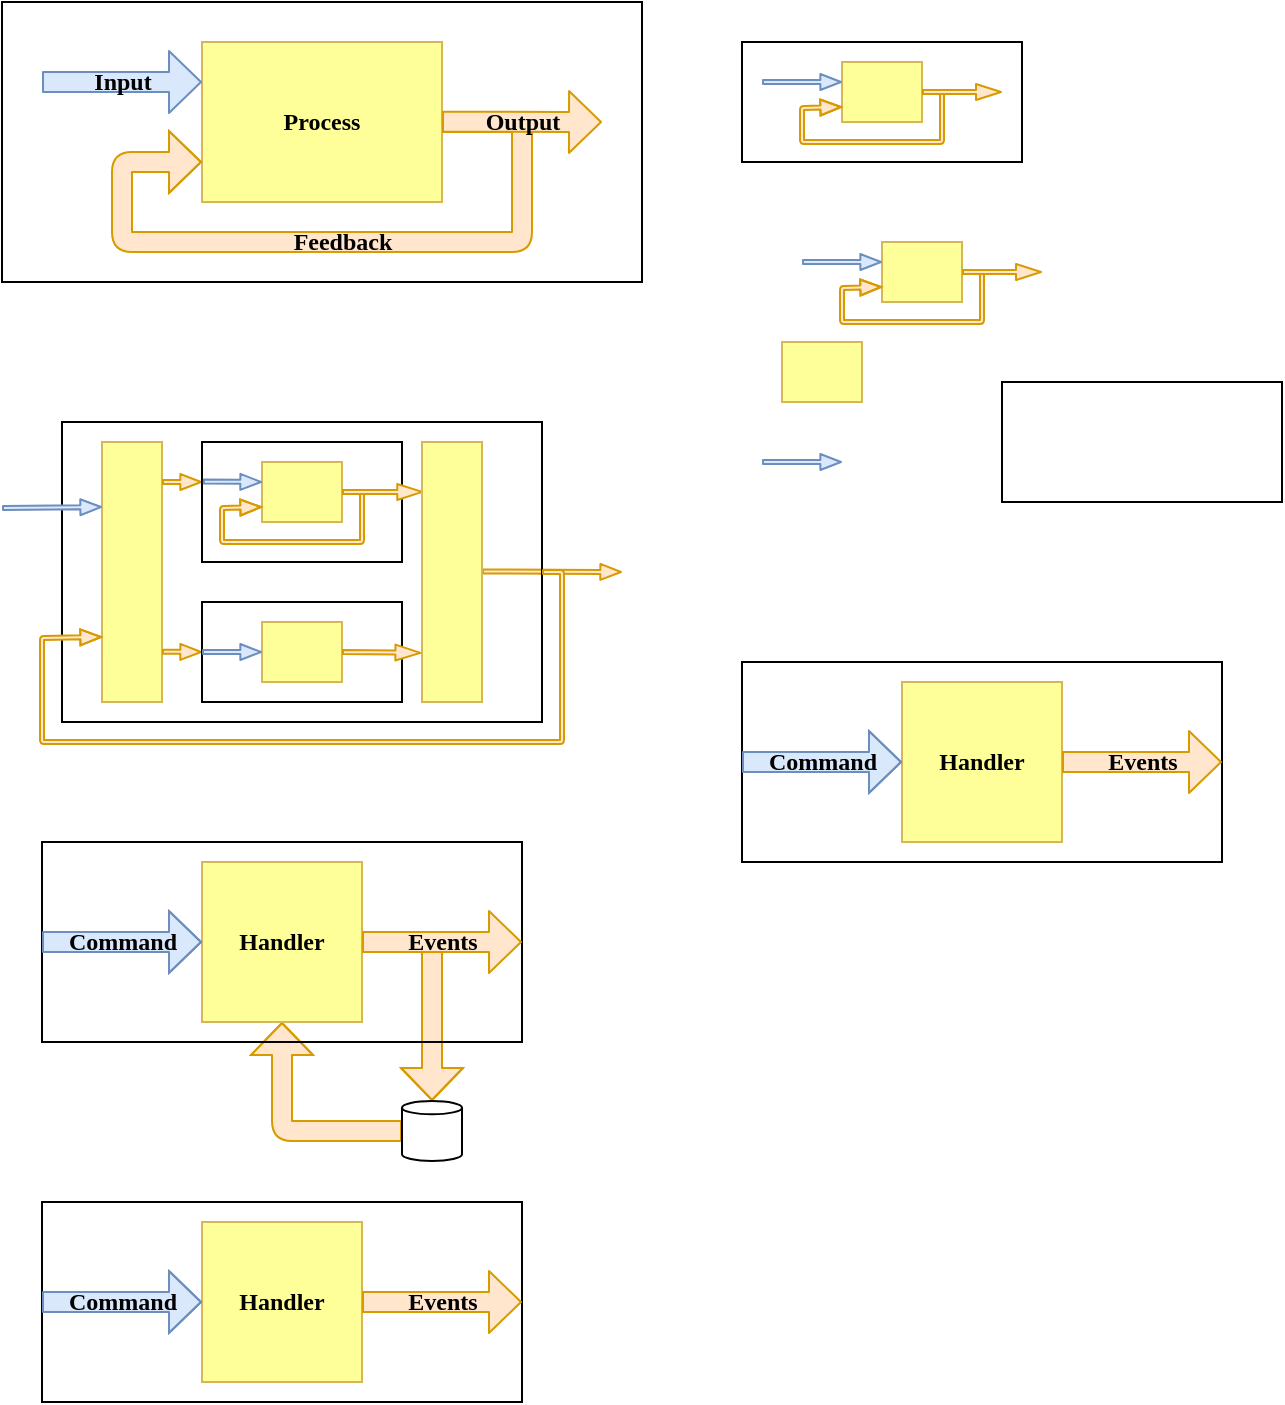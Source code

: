 <mxfile version="14.5.1" type="device" pages="2"><diagram id="7BG3YDX6JiIaNdgPsYj7" name="Systems"><mxGraphModel dx="1086" dy="966" grid="1" gridSize="10" guides="1" tooltips="1" connect="1" arrows="1" fold="1" page="1" pageScale="1" pageWidth="827" pageHeight="1169" math="0" shadow="0"><root><mxCell id="4TQ-ThSJnhDUvloXZeIC-0"/><mxCell id="4TQ-ThSJnhDUvloXZeIC-1" parent="4TQ-ThSJnhDUvloXZeIC-0"/><mxCell id="-zTfZCAao_Tt1AUZ8y96-215" style="edgeStyle=orthogonalEdgeStyle;shape=flexArrow;rounded=1;jumpStyle=none;orthogonalLoop=1;jettySize=auto;html=1;labelBackgroundColor=#ffffff;startSize=5;endArrow=block;endFill=0;strokeColor=#d79b00;strokeWidth=1;fillColor=#ffe6cc;fontFamily=Lucida Console;fontSize=11;fontColor=#000000;endSize=5;" parent="4TQ-ThSJnhDUvloXZeIC-1" source="-zTfZCAao_Tt1AUZ8y96-213" target="-zTfZCAao_Tt1AUZ8y96-203" edge="1"><mxGeometry relative="1" as="geometry"/></mxCell><mxCell id="-zTfZCAao_Tt1AUZ8y96-216" style="edgeStyle=orthogonalEdgeStyle;shape=flexArrow;rounded=1;jumpStyle=none;orthogonalLoop=1;jettySize=auto;html=1;labelBackgroundColor=#ffffff;startSize=5;endArrow=block;endFill=0;strokeColor=#d79b00;strokeWidth=1;fillColor=#ffe6cc;fontFamily=Lucida Console;fontSize=11;fontColor=#000000;exitX=1;exitY=0.5;exitDx=0;exitDy=0;entryX=0.5;entryY=0;entryDx=0;entryDy=0;entryPerimeter=0;endSize=5;" parent="4TQ-ThSJnhDUvloXZeIC-1" source="-zTfZCAao_Tt1AUZ8y96-203" target="-zTfZCAao_Tt1AUZ8y96-213" edge="1"><mxGeometry relative="1" as="geometry"><mxPoint x="275" y="500" as="targetPoint"/></mxGeometry></mxCell><mxCell id="-zTfZCAao_Tt1AUZ8y96-124" value="" style="group" parent="4TQ-ThSJnhDUvloXZeIC-1" vertex="1" connectable="0"><mxGeometry x="60" y="20" width="320" height="140" as="geometry"/></mxCell><mxCell id="5QeO_So_SogcFEsCQbKS-0" value="Process" style="rounded=0;whiteSpace=wrap;html=1;strokeColor=#d6b656;fontSize=12;fontFamily=Lucida Console;fontStyle=1;labelBackgroundColor=none;fillColor=#FFFF99;container=0;" parent="-zTfZCAao_Tt1AUZ8y96-124" vertex="1"><mxGeometry x="100" y="20" width="120" height="80" as="geometry"/></mxCell><mxCell id="-zTfZCAao_Tt1AUZ8y96-7" value="" style="endArrow=block;html=1;strokeWidth=1;shape=flexArrow;fontFamily=Lucida Console;endFill=0;fillColor=#dae8fc;strokeColor=#6c8ebf;startSize=5;endSize=5;entryX=0;entryY=0.25;entryDx=0;entryDy=0;" parent="-zTfZCAao_Tt1AUZ8y96-124" target="5QeO_So_SogcFEsCQbKS-0" edge="1"><mxGeometry x="-20" y="20" as="geometry"><mxPoint x="20" y="40" as="sourcePoint"/><mxPoint x="100" y="50" as="targetPoint"/></mxGeometry></mxCell><mxCell id="-zTfZCAao_Tt1AUZ8y96-8" value="Input" style="edgeLabel;resizable=0;html=1;align=center;verticalAlign=middle;labelBackgroundColor=none;fontSize=12;fontFamily=Lucida Console;fontStyle=1;container=0;" parent="-zTfZCAao_Tt1AUZ8y96-7" connectable="0" vertex="1"><mxGeometry relative="1" as="geometry"/></mxCell><mxCell id="-zTfZCAao_Tt1AUZ8y96-19" value="" style="endArrow=block;html=1;edgeStyle=orthogonalEdgeStyle;strokeWidth=1;fontFamily=Lucida Console;labelBackgroundColor=#ffffff;labelBorderColor=none;jumpStyle=none;entryX=0;entryY=0.75;entryDx=0;entryDy=0;shape=flexArrow;endFill=0;strokeColor=#d79b00;fillColor=#ffe6cc;endSize=5;startSize=5;exitX=1;exitY=0.5;exitDx=0;exitDy=0;" parent="-zTfZCAao_Tt1AUZ8y96-124" source="5QeO_So_SogcFEsCQbKS-0" target="5QeO_So_SogcFEsCQbKS-0" edge="1"><mxGeometry x="-20" y="20" as="geometry"><mxPoint x="250" y="50" as="sourcePoint"/><mxPoint x="-10" y="100" as="targetPoint"/><Array as="points"><mxPoint x="260" y="60"/><mxPoint x="260" y="120"/><mxPoint x="60" y="120"/><mxPoint x="60" y="80"/></Array></mxGeometry></mxCell><mxCell id="-zTfZCAao_Tt1AUZ8y96-20" value="Feedback" style="edgeLabel;resizable=0;html=1;align=center;verticalAlign=middle;fontSize=12;fontFamily=Lucida Console;fontStyle=1;labelBackgroundColor=none;container=0;" parent="-zTfZCAao_Tt1AUZ8y96-19" connectable="0" vertex="1"><mxGeometry relative="1" as="geometry"/></mxCell><mxCell id="-zTfZCAao_Tt1AUZ8y96-22" value="" style="rounded=0;whiteSpace=wrap;html=1;labelBackgroundColor=none;fontFamily=Lucida Console;fontSize=12;fontColor=#000000;align=center;fillColor=none;container=0;" parent="-zTfZCAao_Tt1AUZ8y96-124" vertex="1"><mxGeometry width="320" height="140" as="geometry"/></mxCell><mxCell id="-zTfZCAao_Tt1AUZ8y96-9" value="" style="endArrow=block;html=1;fontFamily=Lucida Console;fontSize=11;fontColor=#000000;align=center;strokeColor=#d79b00;strokeWidth=1;shape=flexArrow;endFill=0;fillColor=#ffe6cc;endSize=5;startSize=5;" parent="-zTfZCAao_Tt1AUZ8y96-124" edge="1"><mxGeometry x="-30" y="10.17" as="geometry"><mxPoint x="220.0" y="59.83" as="sourcePoint"/><mxPoint x="300" y="60" as="targetPoint"/></mxGeometry></mxCell><mxCell id="-zTfZCAao_Tt1AUZ8y96-10" value="Output" style="edgeLabel;resizable=0;html=1;align=center;verticalAlign=middle;fontSize=12;fontFamily=Lucida Console;labelPosition=center;verticalLabelPosition=top;fontStyle=1;labelBackgroundColor=none;container=0;" parent="-zTfZCAao_Tt1AUZ8y96-9" connectable="0" vertex="1"><mxGeometry relative="1" as="geometry"/></mxCell><mxCell id="-zTfZCAao_Tt1AUZ8y96-146" value="" style="group" parent="4TQ-ThSJnhDUvloXZeIC-1" vertex="1" connectable="0"><mxGeometry x="430" y="40" width="140" height="60" as="geometry"/></mxCell><mxCell id="-zTfZCAao_Tt1AUZ8y96-135" value="" style="rounded=0;whiteSpace=wrap;html=1;strokeColor=#d6b656;fontSize=12;fontFamily=Lucida Console;fontStyle=1;labelBackgroundColor=none;fillColor=#FFFF99;container=0;" parent="-zTfZCAao_Tt1AUZ8y96-146" vertex="1"><mxGeometry x="50" y="10" width="40" height="30" as="geometry"/></mxCell><mxCell id="-zTfZCAao_Tt1AUZ8y96-140" value="" style="rounded=0;whiteSpace=wrap;html=1;labelBackgroundColor=none;fontFamily=Lucida Console;fontSize=12;fontColor=#000000;align=center;fillColor=none;container=0;" parent="-zTfZCAao_Tt1AUZ8y96-146" vertex="1"><mxGeometry width="140" height="60" as="geometry"/></mxCell><mxCell id="-zTfZCAao_Tt1AUZ8y96-144" value="" style="endArrow=block;html=1;fontFamily=Lucida Console;fontSize=11;fontColor=#000000;align=center;strokeColor=#6c8ebf;strokeWidth=1;endFill=0;fillColor=#dae8fc;shadow=0;rounded=1;sketch=0;endWidth=5;shape=flexArrow;width=2;endSize=3.11;startSize=3;startWidth=5;" parent="-zTfZCAao_Tt1AUZ8y96-146" edge="1"><mxGeometry x="-240" y="-39.66" as="geometry"><mxPoint x="10" y="20" as="sourcePoint"/><mxPoint x="50" y="20" as="targetPoint"/><Array as="points"/></mxGeometry></mxCell><mxCell id="-zTfZCAao_Tt1AUZ8y96-145" value="" style="endArrow=block;html=1;fontFamily=Lucida Console;fontSize=11;fontColor=#000000;align=center;strokeColor=#d79b00;strokeWidth=1;endFill=0;fillColor=#ffe6cc;shadow=0;rounded=1;sketch=0;endWidth=5;shape=flexArrow;width=2;endSize=3.11;startSize=3;exitX=1;exitY=0.5;exitDx=0;exitDy=0;entryX=0;entryY=0.75;entryDx=0;entryDy=0;" parent="-zTfZCAao_Tt1AUZ8y96-146" source="-zTfZCAao_Tt1AUZ8y96-135" target="-zTfZCAao_Tt1AUZ8y96-135" edge="1"><mxGeometry x="-110" y="-19.66" as="geometry"><mxPoint x="140" y="40" as="sourcePoint"/><mxPoint y="40" as="targetPoint"/><Array as="points"><mxPoint x="100" y="25"/><mxPoint x="100" y="40"/><mxPoint x="100" y="50"/><mxPoint x="70" y="50"/><mxPoint x="30" y="50"/><mxPoint x="30" y="33"/></Array></mxGeometry></mxCell><mxCell id="-zTfZCAao_Tt1AUZ8y96-141" value="" style="endArrow=block;html=1;fontFamily=Lucida Console;fontSize=11;fontColor=#000000;align=center;strokeColor=#d79b00;strokeWidth=1;endFill=0;fillColor=#ffe6cc;shadow=0;rounded=1;sketch=0;endWidth=5;shape=flexArrow;width=2;endSize=3.83;startSize=3;exitX=1;exitY=0.5;exitDx=0;exitDy=0;orthogonalLoop=0;" parent="-zTfZCAao_Tt1AUZ8y96-146" source="-zTfZCAao_Tt1AUZ8y96-135" edge="1"><mxGeometry x="-120" y="-29.66" as="geometry"><mxPoint x="130" y="20" as="sourcePoint"/><mxPoint x="130" y="25" as="targetPoint"/><Array as="points"/></mxGeometry></mxCell><mxCell id="-zTfZCAao_Tt1AUZ8y96-166" value="" style="rounded=0;whiteSpace=wrap;html=1;strokeColor=#d6b656;fontSize=12;fontFamily=Lucida Console;fontStyle=1;labelBackgroundColor=none;fillColor=#FFFF99;container=0;" parent="4TQ-ThSJnhDUvloXZeIC-1" vertex="1"><mxGeometry x="500" y="140" width="40" height="30" as="geometry"/></mxCell><mxCell id="-zTfZCAao_Tt1AUZ8y96-167" value="" style="rounded=0;whiteSpace=wrap;html=1;labelBackgroundColor=none;fontFamily=Lucida Console;fontSize=12;fontColor=#000000;align=center;fillColor=none;container=0;" parent="4TQ-ThSJnhDUvloXZeIC-1" vertex="1"><mxGeometry x="560" y="210" width="140" height="60" as="geometry"/></mxCell><mxCell id="-zTfZCAao_Tt1AUZ8y96-168" value="" style="endArrow=block;html=1;fontFamily=Lucida Console;fontSize=11;fontColor=#000000;align=center;strokeColor=#6c8ebf;strokeWidth=1;endFill=0;fillColor=#dae8fc;shadow=0;rounded=1;sketch=0;endWidth=5;shape=flexArrow;width=2;endSize=3.11;startSize=3;startWidth=5;" parent="4TQ-ThSJnhDUvloXZeIC-1" edge="1"><mxGeometry x="210" y="90.34" as="geometry"><mxPoint x="460" y="150" as="sourcePoint"/><mxPoint x="500" y="150" as="targetPoint"/><Array as="points"/></mxGeometry></mxCell><mxCell id="-zTfZCAao_Tt1AUZ8y96-169" value="" style="endArrow=block;html=1;fontFamily=Lucida Console;fontSize=11;fontColor=#000000;align=center;strokeColor=#d79b00;strokeWidth=1;endFill=0;fillColor=#ffe6cc;shadow=0;rounded=1;sketch=0;endWidth=5;shape=flexArrow;width=2;endSize=3.11;startSize=3;exitX=1;exitY=0.5;exitDx=0;exitDy=0;entryX=0;entryY=0.75;entryDx=0;entryDy=0;" parent="4TQ-ThSJnhDUvloXZeIC-1" source="-zTfZCAao_Tt1AUZ8y96-166" target="-zTfZCAao_Tt1AUZ8y96-166" edge="1"><mxGeometry x="340" y="110.34" as="geometry"><mxPoint x="590" y="170" as="sourcePoint"/><mxPoint x="450" y="170" as="targetPoint"/><Array as="points"><mxPoint x="550" y="155"/><mxPoint x="550" y="170"/><mxPoint x="550" y="180"/><mxPoint x="520" y="180"/><mxPoint x="480" y="180"/><mxPoint x="480" y="163"/></Array></mxGeometry></mxCell><mxCell id="-zTfZCAao_Tt1AUZ8y96-170" value="" style="endArrow=block;html=1;fontFamily=Lucida Console;fontSize=11;fontColor=#000000;align=center;strokeColor=#d79b00;strokeWidth=1;endFill=0;fillColor=#ffe6cc;shadow=0;rounded=1;sketch=0;endWidth=5;shape=flexArrow;width=2;endSize=3.83;startSize=3;exitX=1;exitY=0.5;exitDx=0;exitDy=0;orthogonalLoop=0;" parent="4TQ-ThSJnhDUvloXZeIC-1" source="-zTfZCAao_Tt1AUZ8y96-166" edge="1"><mxGeometry x="330" y="100.34" as="geometry"><mxPoint x="580" y="150" as="sourcePoint"/><mxPoint x="580" y="155" as="targetPoint"/><Array as="points"/></mxGeometry></mxCell><mxCell id="-zTfZCAao_Tt1AUZ8y96-174" value="" style="rounded=0;whiteSpace=wrap;html=1;strokeColor=#d6b656;fontSize=12;fontFamily=Lucida Console;fontStyle=1;labelBackgroundColor=none;fillColor=#FFFF99;container=0;" parent="4TQ-ThSJnhDUvloXZeIC-1" vertex="1"><mxGeometry x="450" y="190" width="40" height="30" as="geometry"/></mxCell><mxCell id="-zTfZCAao_Tt1AUZ8y96-175" value="" style="endArrow=block;html=1;fontFamily=Lucida Console;fontSize=11;fontColor=#000000;align=center;strokeColor=#6c8ebf;strokeWidth=1;endFill=0;fillColor=#dae8fc;shadow=0;rounded=1;sketch=0;endWidth=5;shape=flexArrow;width=2;endSize=3.11;startSize=3;startWidth=5;" parent="4TQ-ThSJnhDUvloXZeIC-1" edge="1"><mxGeometry x="194" y="190.1" as="geometry"><mxPoint x="440" y="250" as="sourcePoint"/><mxPoint x="480" y="250" as="targetPoint"/><Array as="points"/></mxGeometry></mxCell><mxCell id="-zTfZCAao_Tt1AUZ8y96-182" value="" style="group" parent="4TQ-ThSJnhDUvloXZeIC-1" vertex="1" connectable="0"><mxGeometry x="60" y="230" width="310" height="160" as="geometry"/></mxCell><mxCell id="-zTfZCAao_Tt1AUZ8y96-173" value="" style="endArrow=block;html=1;fontFamily=Lucida Console;fontSize=11;fontColor=#000000;align=center;strokeColor=#d79b00;strokeWidth=1;endFill=0;fillColor=#ffe6cc;shadow=0;rounded=1;sketch=0;endWidth=5;shape=flexArrow;width=2;endSize=3.11;startSize=3;" parent="-zTfZCAao_Tt1AUZ8y96-182" edge="1"><mxGeometry x="190" y="-24.9" as="geometry"><mxPoint x="240" y="74.76" as="sourcePoint"/><mxPoint x="310" y="75" as="targetPoint"/><Array as="points"/></mxGeometry></mxCell><mxCell id="-zTfZCAao_Tt1AUZ8y96-181" value="" style="group" parent="-zTfZCAao_Tt1AUZ8y96-182" vertex="1" connectable="0"><mxGeometry width="280" height="160" as="geometry"/></mxCell><mxCell id="-zTfZCAao_Tt1AUZ8y96-178" value="" style="rounded=0;whiteSpace=wrap;html=1;labelBackgroundColor=none;fontFamily=Lucida Console;fontSize=12;fontColor=#000000;align=center;fillColor=none;container=0;" parent="-zTfZCAao_Tt1AUZ8y96-181" vertex="1"><mxGeometry x="30" width="240" height="150" as="geometry"/></mxCell><mxCell id="-zTfZCAao_Tt1AUZ8y96-164" value="" style="rounded=0;whiteSpace=wrap;html=1;labelBackgroundColor=none;fillColor=#FFFF99;fontFamily=Lucida Console;fontSize=12;fontColor=#000000;align=center;fontStyle=1;strokeColor=#d6b656;" parent="-zTfZCAao_Tt1AUZ8y96-181" vertex="1"><mxGeometry x="50" y="10" width="30" height="130" as="geometry"/></mxCell><mxCell id="-zTfZCAao_Tt1AUZ8y96-171" value="" style="endArrow=block;html=1;fontFamily=Lucida Console;fontSize=11;fontColor=#000000;align=center;strokeColor=#6c8ebf;strokeWidth=1;endFill=0;fillColor=#dae8fc;shadow=0;rounded=1;sketch=0;endWidth=5;shape=flexArrow;width=2;endSize=3.11;startSize=3;startWidth=5;entryX=0;entryY=0.25;entryDx=0;entryDy=0;" parent="-zTfZCAao_Tt1AUZ8y96-181" target="-zTfZCAao_Tt1AUZ8y96-164" edge="1"><mxGeometry x="-266" y="15.1" as="geometry"><mxPoint y="43" as="sourcePoint"/><mxPoint x="30" y="74.76" as="targetPoint"/><Array as="points"/></mxGeometry></mxCell><mxCell id="-zTfZCAao_Tt1AUZ8y96-176" value="" style="endArrow=block;html=1;fontFamily=Lucida Console;fontSize=11;fontColor=#000000;align=center;strokeColor=#d79b00;strokeWidth=1;endFill=0;fillColor=#ffe6cc;shadow=0;rounded=1;sketch=0;endWidth=5;shape=flexArrow;width=2;endSize=3.11;startSize=3;" parent="-zTfZCAao_Tt1AUZ8y96-181" edge="1"><mxGeometry x="30" y="15.22" as="geometry"><mxPoint x="80" y="114.88" as="sourcePoint"/><mxPoint x="100" y="115" as="targetPoint"/><Array as="points"/></mxGeometry></mxCell><mxCell id="-zTfZCAao_Tt1AUZ8y96-177" value="" style="endArrow=block;html=1;fontFamily=Lucida Console;fontSize=11;fontColor=#000000;align=center;strokeColor=#d79b00;strokeWidth=1;endFill=0;fillColor=#ffe6cc;shadow=0;rounded=1;sketch=0;endWidth=5;shape=flexArrow;width=2;endSize=3.11;startSize=3;" parent="-zTfZCAao_Tt1AUZ8y96-181" edge="1"><mxGeometry x="30" y="-69.66" as="geometry"><mxPoint x="80" y="30" as="sourcePoint"/><mxPoint x="100" y="30" as="targetPoint"/><Array as="points"/></mxGeometry></mxCell><mxCell id="-zTfZCAao_Tt1AUZ8y96-148" value="" style="rounded=0;whiteSpace=wrap;html=1;strokeColor=#d6b656;fontSize=12;fontFamily=Lucida Console;fontStyle=1;labelBackgroundColor=none;fillColor=#FFFF99;container=0;" parent="-zTfZCAao_Tt1AUZ8y96-181" vertex="1"><mxGeometry x="130" y="20" width="40" height="30" as="geometry"/></mxCell><mxCell id="-zTfZCAao_Tt1AUZ8y96-149" value="" style="rounded=0;whiteSpace=wrap;html=1;labelBackgroundColor=none;fontFamily=Lucida Console;fontSize=12;fontColor=#000000;align=center;fillColor=none;container=0;" parent="-zTfZCAao_Tt1AUZ8y96-181" vertex="1"><mxGeometry x="100" y="10" width="100" height="60" as="geometry"/></mxCell><mxCell id="-zTfZCAao_Tt1AUZ8y96-150" value="" style="endArrow=block;html=1;fontFamily=Lucida Console;fontSize=11;fontColor=#000000;align=center;strokeColor=#6c8ebf;strokeWidth=1;endFill=0;fillColor=#dae8fc;shadow=0;rounded=1;sketch=0;endWidth=5;shape=flexArrow;width=2;endSize=3.11;startSize=3;startWidth=5;exitX=0.004;exitY=0.33;exitDx=0;exitDy=0;exitPerimeter=0;" parent="-zTfZCAao_Tt1AUZ8y96-181" source="-zTfZCAao_Tt1AUZ8y96-149" edge="1"><mxGeometry x="-160" y="-29.66" as="geometry"><mxPoint x="90" y="30" as="sourcePoint"/><mxPoint x="130" y="30" as="targetPoint"/><Array as="points"/></mxGeometry></mxCell><mxCell id="-zTfZCAao_Tt1AUZ8y96-151" value="" style="endArrow=block;html=1;fontFamily=Lucida Console;fontSize=11;fontColor=#000000;align=center;strokeColor=#d79b00;strokeWidth=1;endFill=0;fillColor=#ffe6cc;shadow=0;rounded=1;sketch=0;endWidth=5;shape=flexArrow;width=2;endSize=3.11;startSize=3;exitX=1;exitY=0.5;exitDx=0;exitDy=0;entryX=0;entryY=0.75;entryDx=0;entryDy=0;" parent="-zTfZCAao_Tt1AUZ8y96-181" source="-zTfZCAao_Tt1AUZ8y96-148" target="-zTfZCAao_Tt1AUZ8y96-148" edge="1"><mxGeometry x="-30" y="-9.66" as="geometry"><mxPoint x="220" y="50" as="sourcePoint"/><mxPoint x="80" y="50" as="targetPoint"/><Array as="points"><mxPoint x="180" y="35"/><mxPoint x="180" y="50"/><mxPoint x="180" y="60"/><mxPoint x="150" y="60"/><mxPoint x="110" y="60"/><mxPoint x="110" y="43"/></Array></mxGeometry></mxCell><mxCell id="-zTfZCAao_Tt1AUZ8y96-152" value="" style="endArrow=block;html=1;fontFamily=Lucida Console;fontSize=11;fontColor=#000000;align=center;strokeColor=#d79b00;strokeWidth=1;endFill=0;fillColor=#ffe6cc;shadow=0;rounded=1;sketch=0;endWidth=5;shape=flexArrow;width=2;endSize=3.83;startSize=3;exitX=1;exitY=0.5;exitDx=0;exitDy=0;orthogonalLoop=0;entryX=0.021;entryY=0.192;entryDx=0;entryDy=0;entryPerimeter=0;" parent="-zTfZCAao_Tt1AUZ8y96-181" source="-zTfZCAao_Tt1AUZ8y96-148" target="-zTfZCAao_Tt1AUZ8y96-179" edge="1"><mxGeometry x="-40" y="-19.66" as="geometry"><mxPoint x="210" y="30" as="sourcePoint"/><mxPoint x="210" y="35" as="targetPoint"/><Array as="points"/></mxGeometry></mxCell><mxCell id="-zTfZCAao_Tt1AUZ8y96-154" value="" style="rounded=0;whiteSpace=wrap;html=1;strokeColor=#d6b656;fontSize=12;fontFamily=Lucida Console;fontStyle=1;labelBackgroundColor=none;fillColor=#FFFF99;container=0;" parent="-zTfZCAao_Tt1AUZ8y96-181" vertex="1"><mxGeometry x="130" y="100" width="40" height="30" as="geometry"/></mxCell><mxCell id="-zTfZCAao_Tt1AUZ8y96-155" value="" style="rounded=0;whiteSpace=wrap;html=1;labelBackgroundColor=none;fontFamily=Lucida Console;fontSize=12;fontColor=#000000;align=center;fillColor=none;container=0;" parent="-zTfZCAao_Tt1AUZ8y96-181" vertex="1"><mxGeometry x="100" y="90" width="100" height="50" as="geometry"/></mxCell><mxCell id="-zTfZCAao_Tt1AUZ8y96-156" value="" style="endArrow=block;html=1;fontFamily=Lucida Console;fontSize=11;fontColor=#000000;align=center;strokeColor=#6c8ebf;strokeWidth=1;endFill=0;fillColor=#dae8fc;shadow=0;rounded=1;sketch=0;endWidth=5;shape=flexArrow;width=2;endSize=3.11;startSize=3;startWidth=5;exitX=0;exitY=0.5;exitDx=0;exitDy=0;" parent="-zTfZCAao_Tt1AUZ8y96-181" source="-zTfZCAao_Tt1AUZ8y96-155" edge="1"><mxGeometry x="-140" y="55.17" as="geometry"><mxPoint x="110" y="114.83" as="sourcePoint"/><mxPoint x="130" y="115" as="targetPoint"/><Array as="points"/></mxGeometry></mxCell><mxCell id="-zTfZCAao_Tt1AUZ8y96-158" value="" style="endArrow=block;html=1;fontFamily=Lucida Console;fontSize=11;fontColor=#000000;align=center;strokeColor=#d79b00;strokeWidth=1;endFill=0;fillColor=#ffe6cc;shadow=0;rounded=1;sketch=0;endWidth=5;shape=flexArrow;width=2;endSize=3.83;startSize=3;exitX=1;exitY=0.5;exitDx=0;exitDy=0;orthogonalLoop=0;entryX=-0.01;entryY=0.811;entryDx=0;entryDy=0;entryPerimeter=0;" parent="-zTfZCAao_Tt1AUZ8y96-181" source="-zTfZCAao_Tt1AUZ8y96-154" target="-zTfZCAao_Tt1AUZ8y96-179" edge="1"><mxGeometry x="-20" y="60.34" as="geometry"><mxPoint x="230" y="110" as="sourcePoint"/><mxPoint x="200" y="115" as="targetPoint"/><Array as="points"/></mxGeometry></mxCell><mxCell id="-zTfZCAao_Tt1AUZ8y96-179" value="" style="rounded=0;whiteSpace=wrap;html=1;strokeColor=#d6b656;fontSize=12;fontFamily=Lucida Console;fontStyle=1;labelBackgroundColor=none;fillColor=#FFFF99;container=0;" parent="-zTfZCAao_Tt1AUZ8y96-181" vertex="1"><mxGeometry x="210" y="10" width="30" height="130" as="geometry"/></mxCell><mxCell id="-zTfZCAao_Tt1AUZ8y96-180" value="" style="endArrow=block;html=1;fontFamily=Lucida Console;fontSize=11;fontColor=#000000;align=center;strokeColor=#d79b00;strokeWidth=1;endFill=0;fillColor=#ffe6cc;shadow=0;rounded=1;sketch=0;endWidth=5;shape=flexArrow;width=2;endSize=3.11;startSize=3;entryX=0;entryY=0.75;entryDx=0;entryDy=0;" parent="-zTfZCAao_Tt1AUZ8y96-181" target="-zTfZCAao_Tt1AUZ8y96-164" edge="1"><mxGeometry x="20" y="135.34" as="geometry"><mxPoint x="270" y="75" as="sourcePoint"/><mxPoint x="-10" y="90" as="targetPoint"/><Array as="points"><mxPoint x="280" y="75"/><mxPoint x="280" y="160"/><mxPoint x="20" y="160"/><mxPoint x="20" y="140"/><mxPoint x="20" y="108"/></Array></mxGeometry></mxCell><mxCell id="-zTfZCAao_Tt1AUZ8y96-193" value="" style="group" parent="4TQ-ThSJnhDUvloXZeIC-1" vertex="1" connectable="0"><mxGeometry x="430" y="350" width="240" height="100" as="geometry"/></mxCell><mxCell id="-zTfZCAao_Tt1AUZ8y96-189" value="" style="rounded=0;whiteSpace=wrap;html=1;labelBackgroundColor=none;fontFamily=Lucida Console;fontSize=12;fontColor=#000000;align=center;fillColor=none;container=0;" parent="-zTfZCAao_Tt1AUZ8y96-193" vertex="1"><mxGeometry width="240" height="100" as="geometry"/></mxCell><mxCell id="-zTfZCAao_Tt1AUZ8y96-184" value="Handler" style="rounded=0;whiteSpace=wrap;html=1;strokeColor=#d6b656;fontSize=12;fontFamily=Lucida Console;fontStyle=1;labelBackgroundColor=none;fillColor=#FFFF99;container=0;" parent="-zTfZCAao_Tt1AUZ8y96-193" vertex="1"><mxGeometry x="80" y="10" width="80" height="80" as="geometry"/></mxCell><mxCell id="-zTfZCAao_Tt1AUZ8y96-185" value="" style="endArrow=block;html=1;strokeWidth=1;shape=flexArrow;fontFamily=Lucida Console;endFill=0;fillColor=#dae8fc;strokeColor=#6c8ebf;startSize=5;endSize=5;entryX=0;entryY=0.5;entryDx=0;entryDy=0;" parent="-zTfZCAao_Tt1AUZ8y96-193" source="-zTfZCAao_Tt1AUZ8y96-189" target="-zTfZCAao_Tt1AUZ8y96-184" edge="1"><mxGeometry x="-50" y="20" as="geometry"><mxPoint x="-10" y="40" as="sourcePoint"/><mxPoint x="70" y="50" as="targetPoint"/><Array as="points"><mxPoint x="50" y="50"/></Array></mxGeometry></mxCell><mxCell id="-zTfZCAao_Tt1AUZ8y96-186" value="Command" style="edgeLabel;resizable=0;html=1;align=center;verticalAlign=middle;labelBackgroundColor=none;fontSize=12;fontFamily=Lucida Console;fontStyle=1;container=0;" parent="-zTfZCAao_Tt1AUZ8y96-185" connectable="0" vertex="1"><mxGeometry relative="1" as="geometry"/></mxCell><mxCell id="-zTfZCAao_Tt1AUZ8y96-190" value="" style="endArrow=block;html=1;fontFamily=Lucida Console;fontSize=11;fontColor=#000000;align=center;strokeColor=#d79b00;strokeWidth=1;shape=flexArrow;endFill=0;fillColor=#ffe6cc;endSize=5;startSize=5;exitX=1;exitY=0.5;exitDx=0;exitDy=0;entryX=1;entryY=0.5;entryDx=0;entryDy=0;" parent="-zTfZCAao_Tt1AUZ8y96-193" source="-zTfZCAao_Tt1AUZ8y96-184" target="-zTfZCAao_Tt1AUZ8y96-189" edge="1"><mxGeometry x="-60" y="10.17" as="geometry"><mxPoint x="190.0" y="59.83" as="sourcePoint"/><mxPoint x="295" y="70" as="targetPoint"/></mxGeometry></mxCell><mxCell id="-zTfZCAao_Tt1AUZ8y96-191" value="Events" style="edgeLabel;resizable=0;html=1;align=center;verticalAlign=middle;fontSize=12;fontFamily=Lucida Console;labelPosition=center;verticalLabelPosition=top;fontStyle=1;labelBackgroundColor=none;container=0;" parent="-zTfZCAao_Tt1AUZ8y96-190" connectable="0" vertex="1"><mxGeometry relative="1" as="geometry"/></mxCell><mxCell id="-zTfZCAao_Tt1AUZ8y96-194" value="" style="group" parent="4TQ-ThSJnhDUvloXZeIC-1" vertex="1" connectable="0"><mxGeometry x="80" y="620" width="240" height="100" as="geometry"/></mxCell><mxCell id="-zTfZCAao_Tt1AUZ8y96-195" value="" style="rounded=0;whiteSpace=wrap;html=1;labelBackgroundColor=none;fontFamily=Lucida Console;fontSize=12;fontColor=#000000;align=center;fillColor=none;container=0;" parent="-zTfZCAao_Tt1AUZ8y96-194" vertex="1"><mxGeometry width="240" height="100" as="geometry"/></mxCell><mxCell id="-zTfZCAao_Tt1AUZ8y96-196" value="Handler" style="rounded=0;whiteSpace=wrap;html=1;strokeColor=#d6b656;fontSize=12;fontFamily=Lucida Console;fontStyle=1;labelBackgroundColor=none;fillColor=#FFFF99;container=0;" parent="-zTfZCAao_Tt1AUZ8y96-194" vertex="1"><mxGeometry x="80" y="10" width="80" height="80" as="geometry"/></mxCell><mxCell id="-zTfZCAao_Tt1AUZ8y96-197" value="" style="endArrow=block;html=1;strokeWidth=1;shape=flexArrow;fontFamily=Lucida Console;endFill=0;fillColor=#dae8fc;strokeColor=#6c8ebf;startSize=5;endSize=5;entryX=0;entryY=0.5;entryDx=0;entryDy=0;" parent="-zTfZCAao_Tt1AUZ8y96-194" source="-zTfZCAao_Tt1AUZ8y96-195" target="-zTfZCAao_Tt1AUZ8y96-196" edge="1"><mxGeometry x="-50" y="20" as="geometry"><mxPoint x="-10" y="40" as="sourcePoint"/><mxPoint x="70" y="50" as="targetPoint"/><Array as="points"><mxPoint x="50" y="50"/></Array></mxGeometry></mxCell><mxCell id="-zTfZCAao_Tt1AUZ8y96-198" value="Command" style="edgeLabel;resizable=0;html=1;align=center;verticalAlign=middle;labelBackgroundColor=none;fontSize=12;fontFamily=Lucida Console;fontStyle=1;container=0;" parent="-zTfZCAao_Tt1AUZ8y96-197" connectable="0" vertex="1"><mxGeometry relative="1" as="geometry"/></mxCell><mxCell id="-zTfZCAao_Tt1AUZ8y96-199" value="" style="endArrow=block;html=1;fontFamily=Lucida Console;fontSize=11;fontColor=#000000;align=center;strokeColor=#d79b00;strokeWidth=1;shape=flexArrow;endFill=0;fillColor=#ffe6cc;endSize=5;startSize=5;exitX=1;exitY=0.5;exitDx=0;exitDy=0;entryX=1;entryY=0.5;entryDx=0;entryDy=0;" parent="-zTfZCAao_Tt1AUZ8y96-194" source="-zTfZCAao_Tt1AUZ8y96-196" target="-zTfZCAao_Tt1AUZ8y96-195" edge="1"><mxGeometry x="-60" y="10.17" as="geometry"><mxPoint x="190.0" y="59.83" as="sourcePoint"/><mxPoint x="295" y="70" as="targetPoint"/></mxGeometry></mxCell><mxCell id="-zTfZCAao_Tt1AUZ8y96-200" value="Events" style="edgeLabel;resizable=0;html=1;align=center;verticalAlign=middle;fontSize=12;fontFamily=Lucida Console;labelPosition=center;verticalLabelPosition=top;fontStyle=1;labelBackgroundColor=none;container=0;" parent="-zTfZCAao_Tt1AUZ8y96-199" connectable="0" vertex="1"><mxGeometry relative="1" as="geometry"/></mxCell><mxCell id="-zTfZCAao_Tt1AUZ8y96-201" value="" style="group" parent="4TQ-ThSJnhDUvloXZeIC-1" vertex="1" connectable="0"><mxGeometry x="80" y="440" width="240" height="100" as="geometry"/></mxCell><mxCell id="-zTfZCAao_Tt1AUZ8y96-202" value="" style="rounded=0;whiteSpace=wrap;html=1;labelBackgroundColor=none;fontFamily=Lucida Console;fontSize=12;fontColor=#000000;align=center;fillColor=none;container=0;" parent="-zTfZCAao_Tt1AUZ8y96-201" vertex="1"><mxGeometry width="240" height="100" as="geometry"/></mxCell><mxCell id="-zTfZCAao_Tt1AUZ8y96-203" value="Handler" style="rounded=0;whiteSpace=wrap;html=1;strokeColor=#d6b656;fontSize=12;fontFamily=Lucida Console;fontStyle=1;labelBackgroundColor=none;fillColor=#FFFF99;container=0;" parent="-zTfZCAao_Tt1AUZ8y96-201" vertex="1"><mxGeometry x="80" y="10" width="80" height="80" as="geometry"/></mxCell><mxCell id="-zTfZCAao_Tt1AUZ8y96-204" value="" style="endArrow=block;html=1;strokeWidth=1;shape=flexArrow;fontFamily=Lucida Console;endFill=0;fillColor=#dae8fc;strokeColor=#6c8ebf;startSize=5;endSize=5;entryX=0;entryY=0.5;entryDx=0;entryDy=0;" parent="-zTfZCAao_Tt1AUZ8y96-201" source="-zTfZCAao_Tt1AUZ8y96-202" target="-zTfZCAao_Tt1AUZ8y96-203" edge="1"><mxGeometry x="-50" y="20" as="geometry"><mxPoint x="-10" y="40" as="sourcePoint"/><mxPoint x="70" y="50" as="targetPoint"/><Array as="points"><mxPoint x="50" y="50"/></Array></mxGeometry></mxCell><mxCell id="-zTfZCAao_Tt1AUZ8y96-205" value="Command" style="edgeLabel;resizable=0;html=1;align=center;verticalAlign=middle;labelBackgroundColor=none;fontSize=12;fontFamily=Lucida Console;fontStyle=1;container=0;" parent="-zTfZCAao_Tt1AUZ8y96-204" connectable="0" vertex="1"><mxGeometry relative="1" as="geometry"/></mxCell><mxCell id="-zTfZCAao_Tt1AUZ8y96-206" value="" style="endArrow=block;html=1;fontFamily=Lucida Console;fontSize=11;fontColor=#000000;align=center;strokeColor=#d79b00;strokeWidth=1;shape=flexArrow;endFill=0;fillColor=#ffe6cc;endSize=5;startSize=5;exitX=1;exitY=0.5;exitDx=0;exitDy=0;entryX=1;entryY=0.5;entryDx=0;entryDy=0;" parent="-zTfZCAao_Tt1AUZ8y96-201" source="-zTfZCAao_Tt1AUZ8y96-203" target="-zTfZCAao_Tt1AUZ8y96-202" edge="1"><mxGeometry x="-60" y="10.17" as="geometry"><mxPoint x="190.0" y="59.83" as="sourcePoint"/><mxPoint x="295" y="70" as="targetPoint"/></mxGeometry></mxCell><mxCell id="-zTfZCAao_Tt1AUZ8y96-207" value="Events" style="edgeLabel;resizable=0;html=1;align=center;verticalAlign=middle;fontSize=12;fontFamily=Lucida Console;labelPosition=center;verticalLabelPosition=top;fontStyle=1;labelBackgroundColor=none;container=0;" parent="-zTfZCAao_Tt1AUZ8y96-206" connectable="0" vertex="1"><mxGeometry relative="1" as="geometry"/></mxCell><mxCell id="-zTfZCAao_Tt1AUZ8y96-213" value="" style="shape=cylinder3;whiteSpace=wrap;html=1;boundedLbl=1;backgroundOutline=1;size=3.333;labelBackgroundColor=none;fillColor=none;fontFamily=Lucida Console;fontSize=10;fontColor=#000000;align=center;" parent="4TQ-ThSJnhDUvloXZeIC-1" vertex="1"><mxGeometry x="260" y="569.5" width="30" height="30" as="geometry"/></mxCell></root></mxGraphModel></diagram><diagram id="-JYCgLxnUsuDYjTIlUDj" name="Page-2"><mxGraphModel dx="517" dy="460" grid="1" gridSize="10" guides="1" tooltips="1" connect="1" arrows="1" fold="1" page="1" pageScale="1" pageWidth="827" pageHeight="1169" math="0" shadow="0"><root><mxCell id="QIL0p0y0O1H02cknq0EC-0"/><mxCell id="QIL0p0y0O1H02cknq0EC-1" parent="QIL0p0y0O1H02cknq0EC-0"/><mxCell id="Dkr5UJ9xgyElPCDcEVoa-0" value="" style="group" parent="QIL0p0y0O1H02cknq0EC-1" vertex="1" connectable="0"><mxGeometry x="260" y="520" width="260" height="100" as="geometry"/></mxCell><mxCell id="Dkr5UJ9xgyElPCDcEVoa-1" value="" style="rounded=0;whiteSpace=wrap;html=1;labelBackgroundColor=none;fontFamily=Lucida Console;fontSize=12;fontColor=#000000;align=center;fillColor=none;container=0;" parent="Dkr5UJ9xgyElPCDcEVoa-0" vertex="1"><mxGeometry x="-20" width="280" height="100" as="geometry"/></mxCell><mxCell id="Dkr5UJ9xgyElPCDcEVoa-2" value="Handler&lt;br&gt;(with state)" style="rounded=0;whiteSpace=wrap;html=1;strokeColor=#d6b656;fontSize=12;fontFamily=Lucida Console;fontStyle=1;labelBackgroundColor=none;fillColor=#FFFF99;container=0;" parent="Dkr5UJ9xgyElPCDcEVoa-0" vertex="1"><mxGeometry x="60" y="10" width="120" height="80" as="geometry"/></mxCell><mxCell id="Dkr5UJ9xgyElPCDcEVoa-3" value="" style="endArrow=block;html=1;strokeWidth=1;shape=flexArrow;fontFamily=Lucida Console;endFill=0;fillColor=#dae8fc;strokeColor=#6c8ebf;startSize=5;endSize=5;entryX=0;entryY=0.5;entryDx=0;entryDy=0;" parent="Dkr5UJ9xgyElPCDcEVoa-0" source="Dkr5UJ9xgyElPCDcEVoa-1" target="Dkr5UJ9xgyElPCDcEVoa-2" edge="1"><mxGeometry x="-50" y="20" as="geometry"><mxPoint x="-10" y="40" as="sourcePoint"/><mxPoint x="70" y="50" as="targetPoint"/><Array as="points"><mxPoint x="50" y="50"/></Array></mxGeometry></mxCell><mxCell id="Dkr5UJ9xgyElPCDcEVoa-4" value="Command" style="edgeLabel;resizable=0;html=1;align=center;verticalAlign=middle;labelBackgroundColor=none;fontSize=12;fontFamily=Lucida Console;fontStyle=1;container=0;" parent="Dkr5UJ9xgyElPCDcEVoa-3" connectable="0" vertex="1"><mxGeometry relative="1" as="geometry"/></mxCell><mxCell id="Dkr5UJ9xgyElPCDcEVoa-5" value="" style="endArrow=block;html=1;fontFamily=Lucida Console;fontSize=11;fontColor=#000000;align=center;strokeColor=#d79b00;strokeWidth=1;shape=flexArrow;endFill=0;endSize=5;startSize=5;exitX=1;exitY=0.5;exitDx=0;exitDy=0;entryX=1;entryY=0.5;entryDx=0;entryDy=0;fillColor=#FFE6CC;" parent="Dkr5UJ9xgyElPCDcEVoa-0" source="Dkr5UJ9xgyElPCDcEVoa-2" target="Dkr5UJ9xgyElPCDcEVoa-1" edge="1"><mxGeometry x="-60" y="10.17" as="geometry"><mxPoint x="190.0" y="59.83" as="sourcePoint"/><mxPoint x="295" y="70" as="targetPoint"/></mxGeometry></mxCell><mxCell id="Dkr5UJ9xgyElPCDcEVoa-6" value="Events" style="edgeLabel;resizable=0;html=1;align=center;verticalAlign=middle;fontSize=12;fontFamily=Lucida Console;labelPosition=center;verticalLabelPosition=top;fontStyle=1;labelBackgroundColor=none;container=0;" parent="Dkr5UJ9xgyElPCDcEVoa-5" connectable="0" vertex="1"><mxGeometry relative="1" as="geometry"/></mxCell><mxCell id="Dkr5UJ9xgyElPCDcEVoa-7" value="" style="shape=cylinder3;whiteSpace=wrap;html=1;boundedLbl=1;backgroundOutline=1;size=15;" parent="QIL0p0y0O1H02cknq0EC-1" vertex="1"><mxGeometry x="360" y="700" width="40" height="60" as="geometry"/></mxCell><mxCell id="Dkr5UJ9xgyElPCDcEVoa-9" style="edgeStyle=orthogonalEdgeStyle;rounded=0;orthogonalLoop=1;jettySize=auto;html=1;exitX=0;exitY=0.5;exitDx=0;exitDy=0;entryX=0;entryY=0;entryDx=0;entryDy=37.5;entryPerimeter=0;curved=1;endArrow=none;endFill=0;dashed=1;" parent="QIL0p0y0O1H02cknq0EC-1" source="Dkr5UJ9xgyElPCDcEVoa-1" target="Dkr5UJ9xgyElPCDcEVoa-7" edge="1"><mxGeometry relative="1" as="geometry"/></mxCell><mxCell id="Dkr5UJ9xgyElPCDcEVoa-10" value="If You&lt;br&gt;save Commands&lt;br&gt;=&lt;br&gt;Command Sourcing" style="edgeLabel;html=1;align=center;verticalAlign=middle;resizable=0;points=[];labelBackgroundColor=#99CCFF;labelBorderColor=#000000;" parent="Dkr5UJ9xgyElPCDcEVoa-9" vertex="1" connectable="0"><mxGeometry x="0.199" relative="1" as="geometry"><mxPoint x="1.43" y="-57.51" as="offset"/></mxGeometry></mxCell><mxCell id="Dkr5UJ9xgyElPCDcEVoa-11" style="edgeStyle=orthogonalEdgeStyle;rounded=0;orthogonalLoop=1;jettySize=auto;html=1;dashed=1;endFill=0;endArrow=none;" parent="QIL0p0y0O1H02cknq0EC-1" source="Dkr5UJ9xgyElPCDcEVoa-2" target="Dkr5UJ9xgyElPCDcEVoa-7" edge="1"><mxGeometry relative="1" as="geometry"/></mxCell><mxCell id="Dkr5UJ9xgyElPCDcEVoa-12" value="If you&lt;br&gt;save State&lt;br&gt;=&lt;br&gt;State Sourcing" style="edgeLabel;html=1;align=center;verticalAlign=middle;resizable=0;points=[];labelBackgroundColor=#FFFF99;labelBorderColor=#000000;" parent="Dkr5UJ9xgyElPCDcEVoa-11" vertex="1" connectable="0"><mxGeometry x="0.248" y="-2" relative="1" as="geometry"><mxPoint as="offset"/></mxGeometry></mxCell><mxCell id="Dkr5UJ9xgyElPCDcEVoa-13" style="edgeStyle=orthogonalEdgeStyle;rounded=0;orthogonalLoop=1;jettySize=auto;html=1;entryX=1;entryY=0;entryDx=0;entryDy=37.5;entryPerimeter=0;dashed=1;endFill=0;endArrow=none;curved=1;exitX=1;exitY=0.5;exitDx=0;exitDy=0;" parent="QIL0p0y0O1H02cknq0EC-1" source="Dkr5UJ9xgyElPCDcEVoa-1" target="Dkr5UJ9xgyElPCDcEVoa-7" edge="1"><mxGeometry relative="1" as="geometry"/></mxCell><mxCell id="Dkr5UJ9xgyElPCDcEVoa-14" value="&lt;span&gt;If you&lt;br&gt;save &lt;i&gt;Business&lt;/i&gt;&amp;nbsp;Events&lt;br&gt;=&amp;nbsp;&lt;br&gt;Event Sourcing&lt;/span&gt;" style="edgeLabel;html=1;align=center;verticalAlign=middle;resizable=0;points=[];labelBackgroundColor=#FFD966;labelBorderColor=#000000;" parent="Dkr5UJ9xgyElPCDcEVoa-13" vertex="1" connectable="0"><mxGeometry x="-0.238" y="2" relative="1" as="geometry"><mxPoint as="offset"/></mxGeometry></mxCell></root></mxGraphModel></diagram></mxfile>